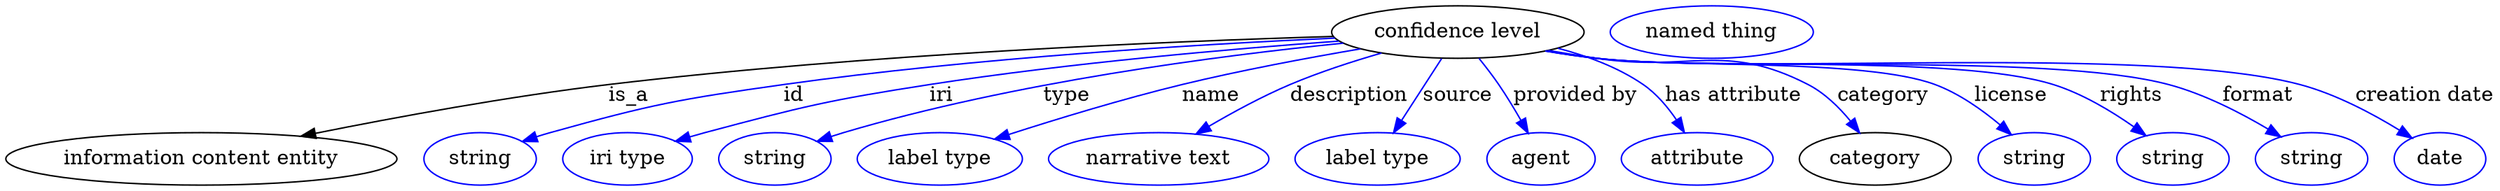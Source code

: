 digraph {
	graph [bb="0,0,1701.9,123"];
	node [label="\N"];
	"confidence level"	 [height=0.5,
		label="confidence level",
		pos="993.89,105",
		width=2.4012];
	"information content entity"	 [height=0.5,
		pos="133.89,18",
		width=3.7191];
	"confidence level" -> "information content entity"	 [label=is_a,
		lp="422.89,61.5",
		pos="e,203.89,33.421 907.84,102.98 793.51,99.558 585.37,90.713 408.89,69 342.76,60.864 268.52,46.799 213.86,35.497"];
	id	 [color=blue,
		height=0.5,
		label=string,
		pos="323.89,18",
		width=1.0652];
	"confidence level" -> id	 [color=blue,
		label=id,
		lp="533.89,61.5",
		pos="e,353.1,29.744 908.73,101.83 814.83,97.554 659.48,88.139 526.89,69 457.18,58.938 439.49,55.753 371.89,36 368.91,35.129 365.85,34.162 \
362.79,33.14",
		style=solid];
	iri	 [color=blue,
		height=0.5,
		label="iri type",
		pos="424.89,18",
		width=1.2277];
	"confidence level" -> iri	 [color=blue,
		label=iri,
		lp="628.89,61.5",
		pos="e,458.44,29.723 910.52,100.12 834.66,94.927 719.76,85.187 620.89,69 556.95,58.532 541.25,53.597 478.89,36 475.35,35.002 471.7,33.914 \
468.05,32.783",
		style=solid];
	type	 [color=blue,
		height=0.5,
		label=string,
		pos="525.89,18",
		width=1.0652];
	"confidence level" -> type	 [color=blue,
		label=type,
		lp="725.89,61.5",
		pos="e,555,29.885 913.71,98.224 827.93,89.512 688.59,71.126 572.89,36 570.14,35.167 567.33,34.252 564.51,33.289",
		style=solid];
	name	 [color=blue,
		height=0.5,
		label="label type",
		pos="638.89,18",
		width=1.5707];
	"confidence level" -> name	 [color=blue,
		label=name,
		lp="823.89,61.5",
		pos="e,677.55,31.302 925.33,93.931 889.02,87.586 843.8,78.916 803.89,69 764.2,59.14 719.97,45.31 687.3,34.539",
		style=solid];
	description	 [color=blue,
		height=0.5,
		label="narrative text",
		pos="788.89,18",
		width=2.0943];
	"confidence level" -> description	 [color=blue,
		label=description,
		lp="918.89,61.5",
		pos="e,814.97,34.978 939.87,90.912 920.03,85.045 897.61,77.586 877.89,69 859.29,60.902 839.62,49.914 823.52,40.21",
		style=solid];
	source	 [color=blue,
		height=0.5,
		label="label type",
		pos="938.89,18",
		width=1.5707];
	"confidence level" -> source	 [color=blue,
		label=source,
		lp="994.39,61.5",
		pos="e,950.08,35.706 982.49,86.974 974.7,74.644 964.24,58.098 955.52,44.302",
		style=solid];
	"provided by"	 [color=blue,
		height=0.5,
		label=agent,
		pos="1050.9,18",
		width=1.0291];
	"confidence level" -> "provided by"	 [color=blue,
		label="provided by",
		lp="1075.4,61.5",
		pos="e,1042,35.917 1009.3,87.16 1013.9,81.51 1018.8,75.135 1022.9,69 1028,61.399 1033,52.794 1037.3,44.846",
		style=solid];
	"has attribute"	 [color=blue,
		height=0.5,
		label=attribute,
		pos="1157.9,18",
		width=1.4443];
	"confidence level" -> "has attribute"	 [color=blue,
		label="has attribute",
		lp="1183.9,61.5",
		pos="e,1149.2,35.998 1064.1,94.343 1084.1,88.998 1104.9,80.989 1121.9,69 1130.8,62.714 1138.2,53.504 1144,44.634",
		style=solid];
	category	 [height=0.5,
		pos="1279.9,18",
		width=1.4443];
	"confidence level" -> category	 [color=blue,
		label=category,
		lp="1285.9,61.5",
		pos="e,1269.2,35.673 1056.4,92.564 1067.2,90.582 1078.4,88.645 1088.9,87 1153.5,76.909 1177.1,99.495 1234.9,69 1246,63.122 1255.7,53.279 \
1263.2,43.801",
		style=solid];
	license	 [color=blue,
		height=0.5,
		label=string,
		pos="1387.9,18",
		width=1.0652];
	"confidence level" -> license	 [color=blue,
		label=license,
		lp="1373.4,61.5",
		pos="e,1372.2,34.442 1055.6,92.293 1066.6,90.306 1078.1,88.438 1088.9,87 1140.4,80.156 1273.4,87.658 1321.9,69 1337.7,62.913 1352.8,51.737 \
1364.6,41.395",
		style=solid];
	rights	 [color=blue,
		height=0.5,
		label=string,
		pos="1482.9,18",
		width=1.0652];
	"confidence level" -> rights	 [color=blue,
		label=rights,
		lp="1455.4,61.5",
		pos="e,1464.3,33.817 1055,92.205 1066.3,90.202 1077.9,88.351 1088.9,87 1158.3,78.476 1336.4,90.481 1402.9,69 1422.1,62.779 1441.4,50.78 \
1456.1,39.982",
		style=solid];
	format	 [color=blue,
		height=0.5,
		label=string,
		pos="1577.9,18",
		width=1.0652];
	"confidence level" -> format	 [color=blue,
		label=format,
		lp="1542.4,61.5",
		pos="e,1556.3,32.904 1054.8,92.147 1066.1,90.137 1077.8,88.298 1088.9,87 1175.5,76.858 1396.7,91.837 1480.9,69 1504.7,62.534 1529.3,49.519 \
1547.8,38.256",
		style=solid];
	"creation date"	 [color=blue,
		height=0.5,
		label=date,
		pos="1665.9,18",
		width=0.86659];
	"confidence level" -> "creation date"	 [color=blue,
		label="creation date",
		lp="1653.9,61.5",
		pos="e,1646.3,32.003 1054.5,92.114 1065.9,90.094 1077.7,88.26 1088.9,87 1195.4,74.989 1467.4,97.074 1570.9,69 1594.7,62.529 1619.2,49.173 \
1637.4,37.752",
		style=solid];
	"named thing_category"	 [color=blue,
		height=0.5,
		label="named thing",
		pos="1167.9,105",
		width=1.9318];
}
